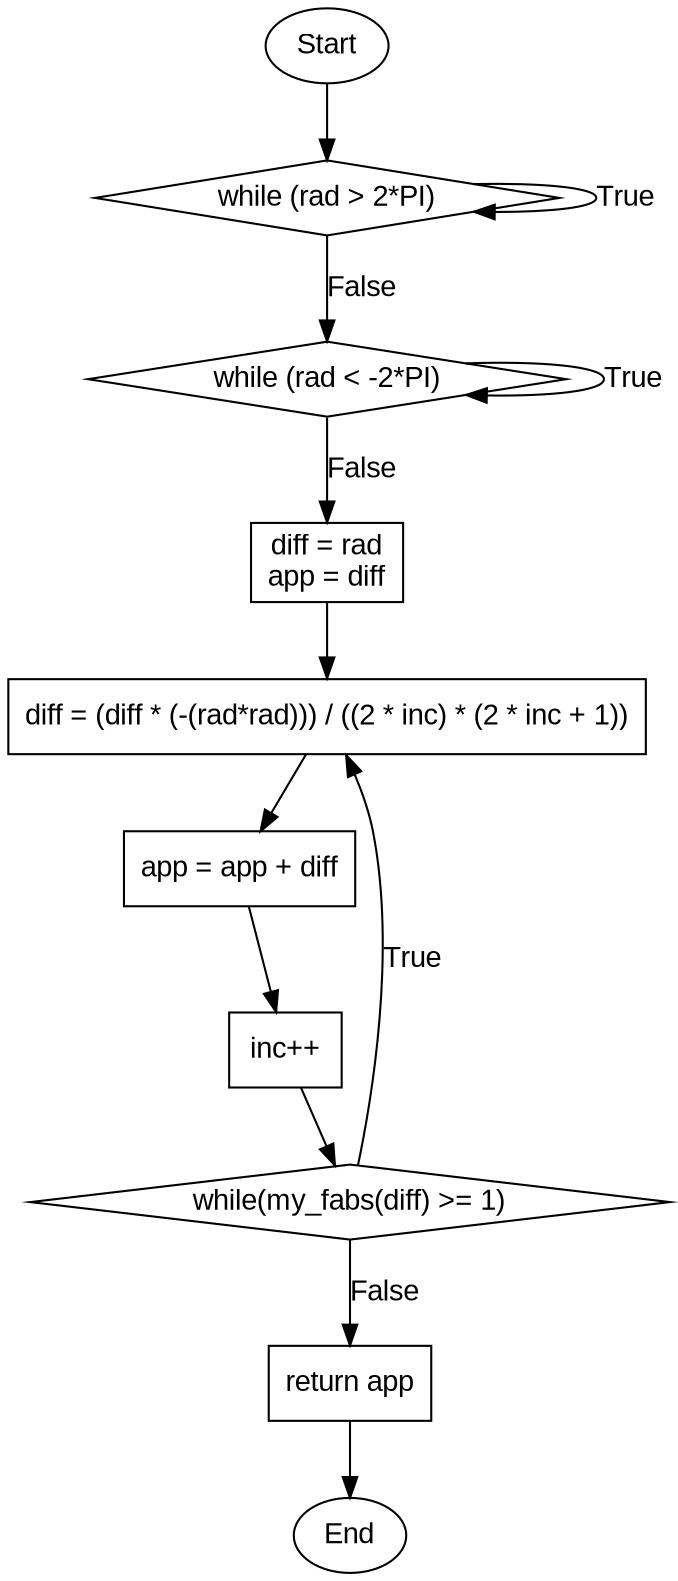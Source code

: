 digraph my_cos {
    rankdir=TB;
    node [shape=box, fontname=Arial];
    edge [fontname=Arial];

    start [label="Start", shape=ellipse];
    end [label="End", shape=ellipse];
    cond1 [label="while (rad > 2*PI)", shape=diamond];
    cond2 [label="while (rad < -2*PI)", shape=diamond];
    assign1 [label="diff = rad\napp = diff"];
    calc1 [label="diff = (diff * (-(rad*rad))) / ((2 * inc) * (2 * inc + 1))"];
    calc2 [label="app = app + diff"];
    inc1 [label="inc++"];
    cond3 [label="while(my_fabs(diff) >= 1)", shape=diamond];
    return1 [label="return app"];

    start -> cond1;
    cond1 -> cond1 [label="True"];
    cond1 -> cond2 [label="False"];
    cond2 -> cond2 [label="True"];
    cond2 -> assign1 [label="False"];
    assign1 -> calc1;
    calc1 -> calc2;
    calc2 -> inc1;
    inc1 -> cond3;
    cond3 -> calc1 [label="True"];
    cond3 -> return1 [label="False"];
    return1 -> end;
}